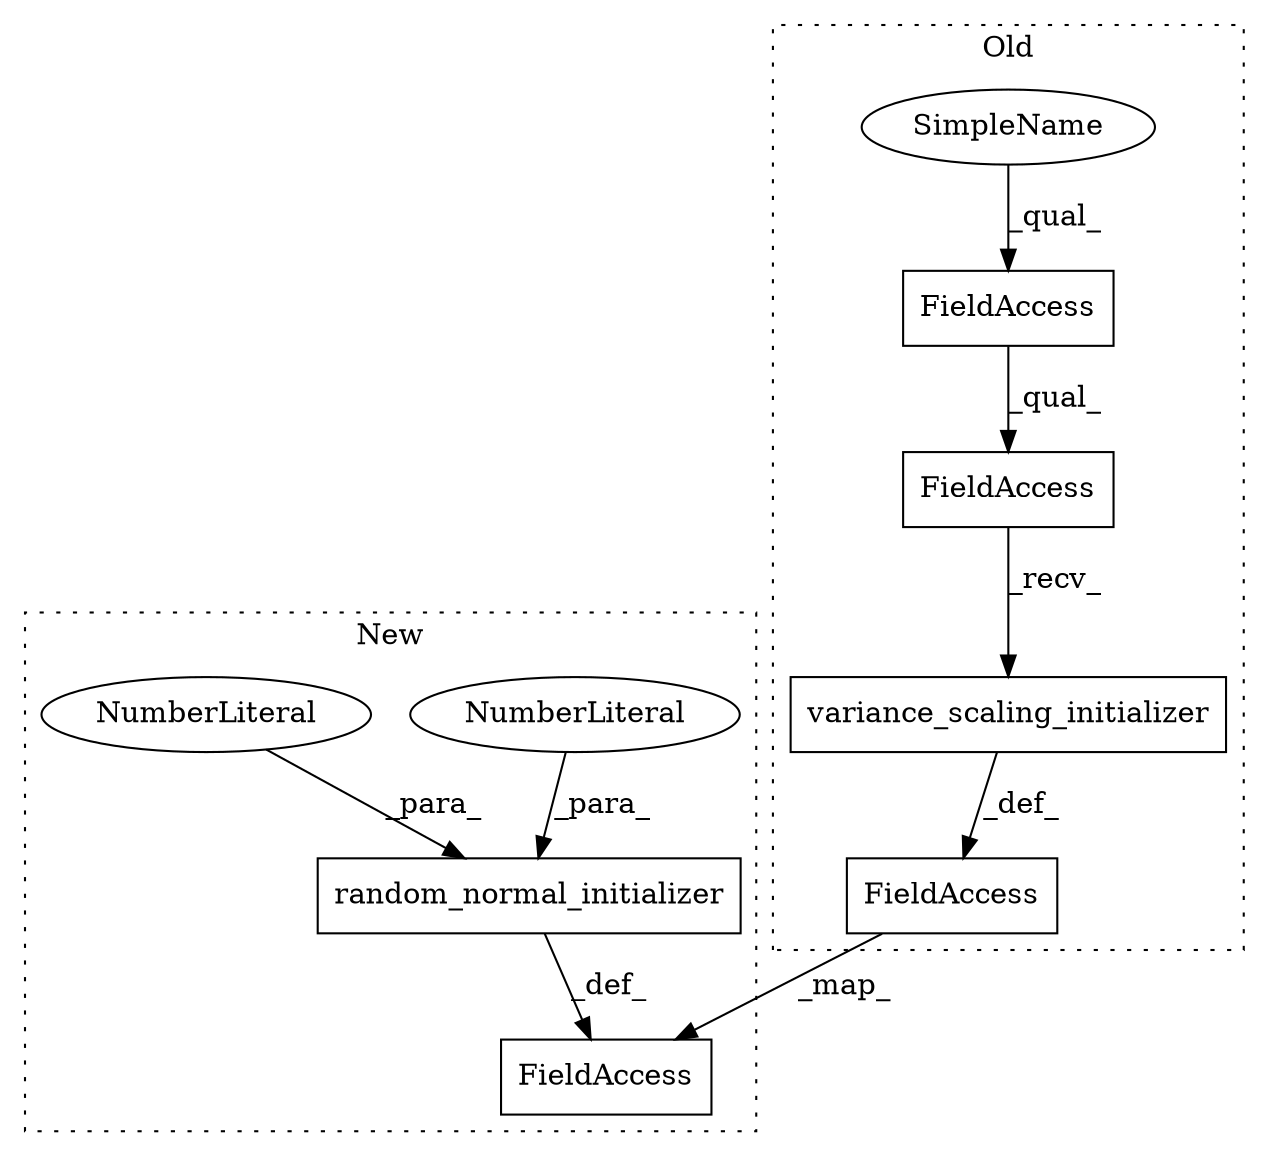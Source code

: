 digraph G {
subgraph cluster0 {
4 [label="FieldAccess" a="22" s="2398" l="18" shape="box"];
5 [label="FieldAccess" a="22" s="2398" l="25" shape="box"];
6 [label="variance_scaling_initializer" a="32" s="2424" l="30" shape="box"];
8 [label="FieldAccess" a="22" s="2318" l="6" shape="box"];
9 [label="SimpleName" a="42" s="2398" l="10" shape="ellipse"];
label = "Old";
style="dotted";
}
subgraph cluster1 {
1 [label="random_normal_initializer" a="32" s="2409,2441" l="26,1" shape="box"];
2 [label="NumberLiteral" a="34" s="2437" l="4" shape="ellipse"];
3 [label="NumberLiteral" a="34" s="2435" l="1" shape="ellipse"];
7 [label="FieldAccess" a="22" s="2318" l="6" shape="box"];
label = "New";
style="dotted";
}
1 -> 7 [label="_def_"];
2 -> 1 [label="_para_"];
3 -> 1 [label="_para_"];
4 -> 5 [label="_qual_"];
5 -> 6 [label="_recv_"];
6 -> 8 [label="_def_"];
8 -> 7 [label="_map_"];
9 -> 4 [label="_qual_"];
}